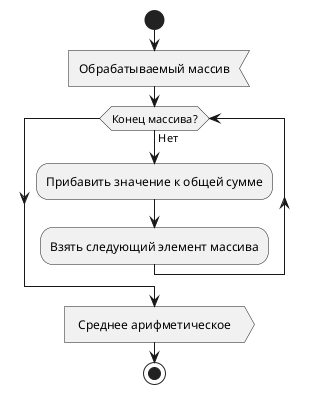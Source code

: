 ﻿@startuml
start
    :Обрабатываемый массив<

    while (Конец массива?) is (Нет)
        :Прибавить значение к общей сумме;
        :Взять следующий элемент массива;
    endwhile
    
    : Среднее арифметическое >
stop
@enduml